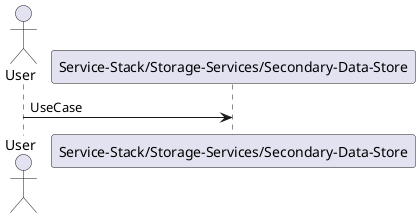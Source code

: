 @startuml
actor User

User -> "Service-Stack/Storage-Services/Secondary-Data-Store": UseCase

@enduml
